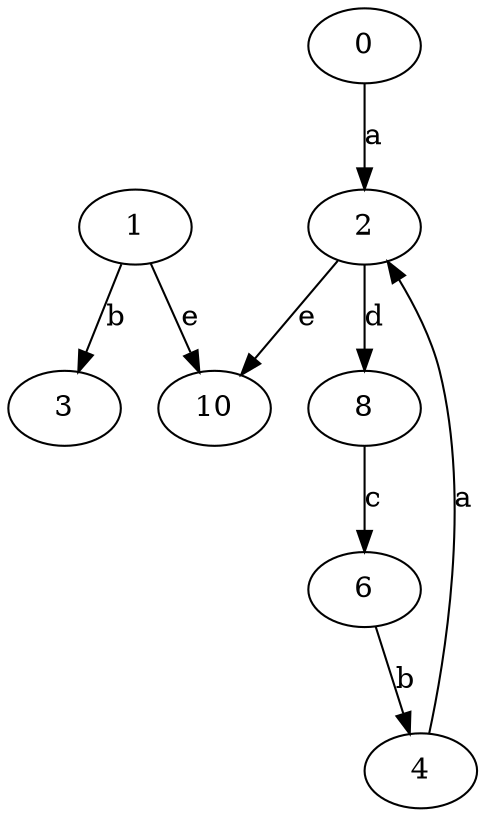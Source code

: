 strict digraph  {
1;
2;
3;
4;
6;
0;
8;
10;
1 -> 3  [label=b];
1 -> 10  [label=e];
2 -> 8  [label=d];
2 -> 10  [label=e];
4 -> 2  [label=a];
6 -> 4  [label=b];
0 -> 2  [label=a];
8 -> 6  [label=c];
}

